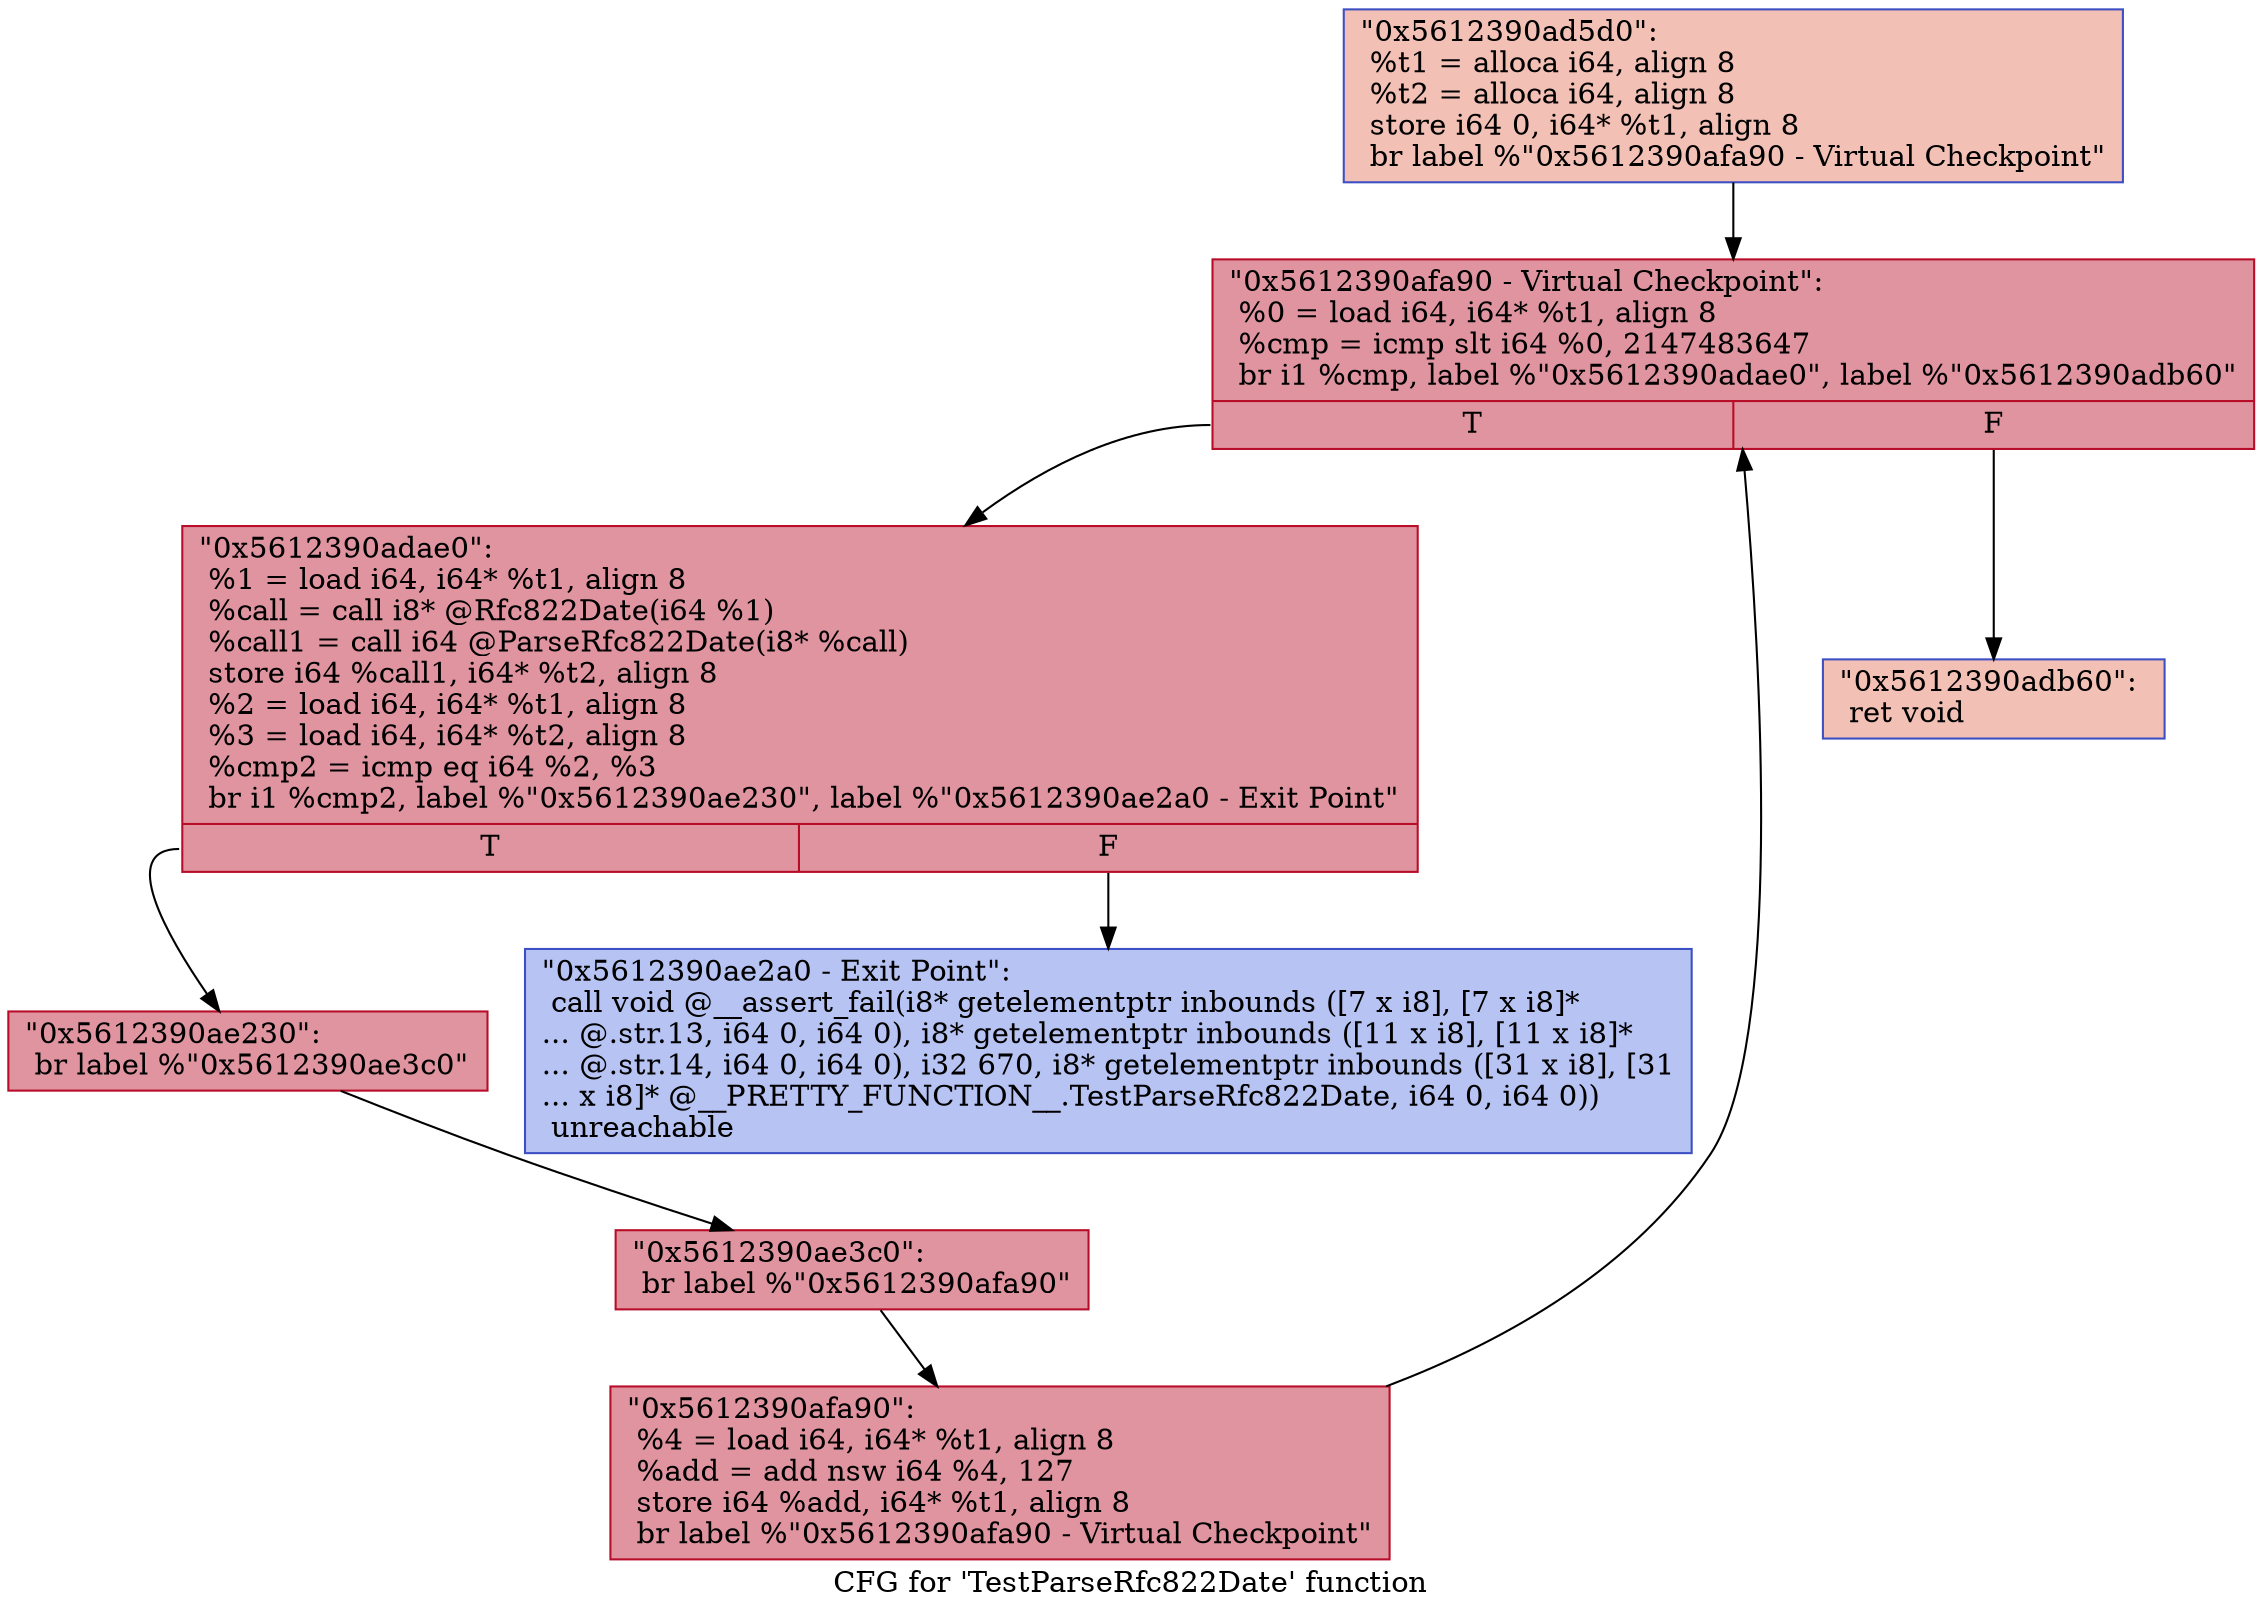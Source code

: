 digraph "CFG for 'TestParseRfc822Date' function" {
	label="CFG for 'TestParseRfc822Date' function";

	Node0x5612390ad5d0 [shape=record,color="#3d50c3ff", style=filled, fillcolor="#e5705870",label="{\"0x5612390ad5d0\":\l  %t1 = alloca i64, align 8\l  %t2 = alloca i64, align 8\l  store i64 0, i64* %t1, align 8\l  br label %\"0x5612390afa90 - Virtual Checkpoint\"\l}"];
	Node0x5612390ad5d0 -> Node0x5612390ad8b0;
	Node0x5612390ad8b0 [shape=record,color="#b70d28ff", style=filled, fillcolor="#b70d2870",label="{\"0x5612390afa90 - Virtual Checkpoint\":            \l  %0 = load i64, i64* %t1, align 8\l  %cmp = icmp slt i64 %0, 2147483647\l  br i1 %cmp, label %\"0x5612390adae0\", label %\"0x5612390adb60\"\l|{<s0>T|<s1>F}}"];
	Node0x5612390ad8b0:s0 -> Node0x5612390adae0;
	Node0x5612390ad8b0:s1 -> Node0x5612390adb60;
	Node0x5612390adae0 [shape=record,color="#b70d28ff", style=filled, fillcolor="#b70d2870",label="{\"0x5612390adae0\":                                 \l  %1 = load i64, i64* %t1, align 8\l  %call = call i8* @Rfc822Date(i64 %1)\l  %call1 = call i64 @ParseRfc822Date(i8* %call)\l  store i64 %call1, i64* %t2, align 8\l  %2 = load i64, i64* %t1, align 8\l  %3 = load i64, i64* %t2, align 8\l  %cmp2 = icmp eq i64 %2, %3\l  br i1 %cmp2, label %\"0x5612390ae230\", label %\"0x5612390ae2a0 - Exit Point\"\l|{<s0>T|<s1>F}}"];
	Node0x5612390adae0:s0 -> Node0x5612390ae230;
	Node0x5612390adae0:s1 -> Node0x5612390ae2a0;
	Node0x5612390ae230 [shape=record,color="#b70d28ff", style=filled, fillcolor="#b70d2870",label="{\"0x5612390ae230\":                                 \l  br label %\"0x5612390ae3c0\"\l}"];
	Node0x5612390ae230 -> Node0x5612390ae3c0;
	Node0x5612390ae2a0 [shape=record,color="#3d50c3ff", style=filled, fillcolor="#5977e370",label="{\"0x5612390ae2a0 - Exit Point\":                    \l  call void @__assert_fail(i8* getelementptr inbounds ([7 x i8], [7 x i8]*\l... @.str.13, i64 0, i64 0), i8* getelementptr inbounds ([11 x i8], [11 x i8]*\l... @.str.14, i64 0, i64 0), i32 670, i8* getelementptr inbounds ([31 x i8], [31\l... x i8]* @__PRETTY_FUNCTION__.TestParseRfc822Date, i64 0, i64 0))\l  unreachable\l}"];
	Node0x5612390ae3c0 [shape=record,color="#b70d28ff", style=filled, fillcolor="#b70d2870",label="{\"0x5612390ae3c0\":                                 \l  br label %\"0x5612390afa90\"\l}"];
	Node0x5612390ae3c0 -> Node0x5612390afa90;
	Node0x5612390afa90 [shape=record,color="#b70d28ff", style=filled, fillcolor="#b70d2870",label="{\"0x5612390afa90\":                                 \l  %4 = load i64, i64* %t1, align 8\l  %add = add nsw i64 %4, 127\l  store i64 %add, i64* %t1, align 8\l  br label %\"0x5612390afa90 - Virtual Checkpoint\"\l}"];
	Node0x5612390afa90 -> Node0x5612390ad8b0;
	Node0x5612390adb60 [shape=record,color="#3d50c3ff", style=filled, fillcolor="#e5705870",label="{\"0x5612390adb60\":                                 \l  ret void\l}"];
}
